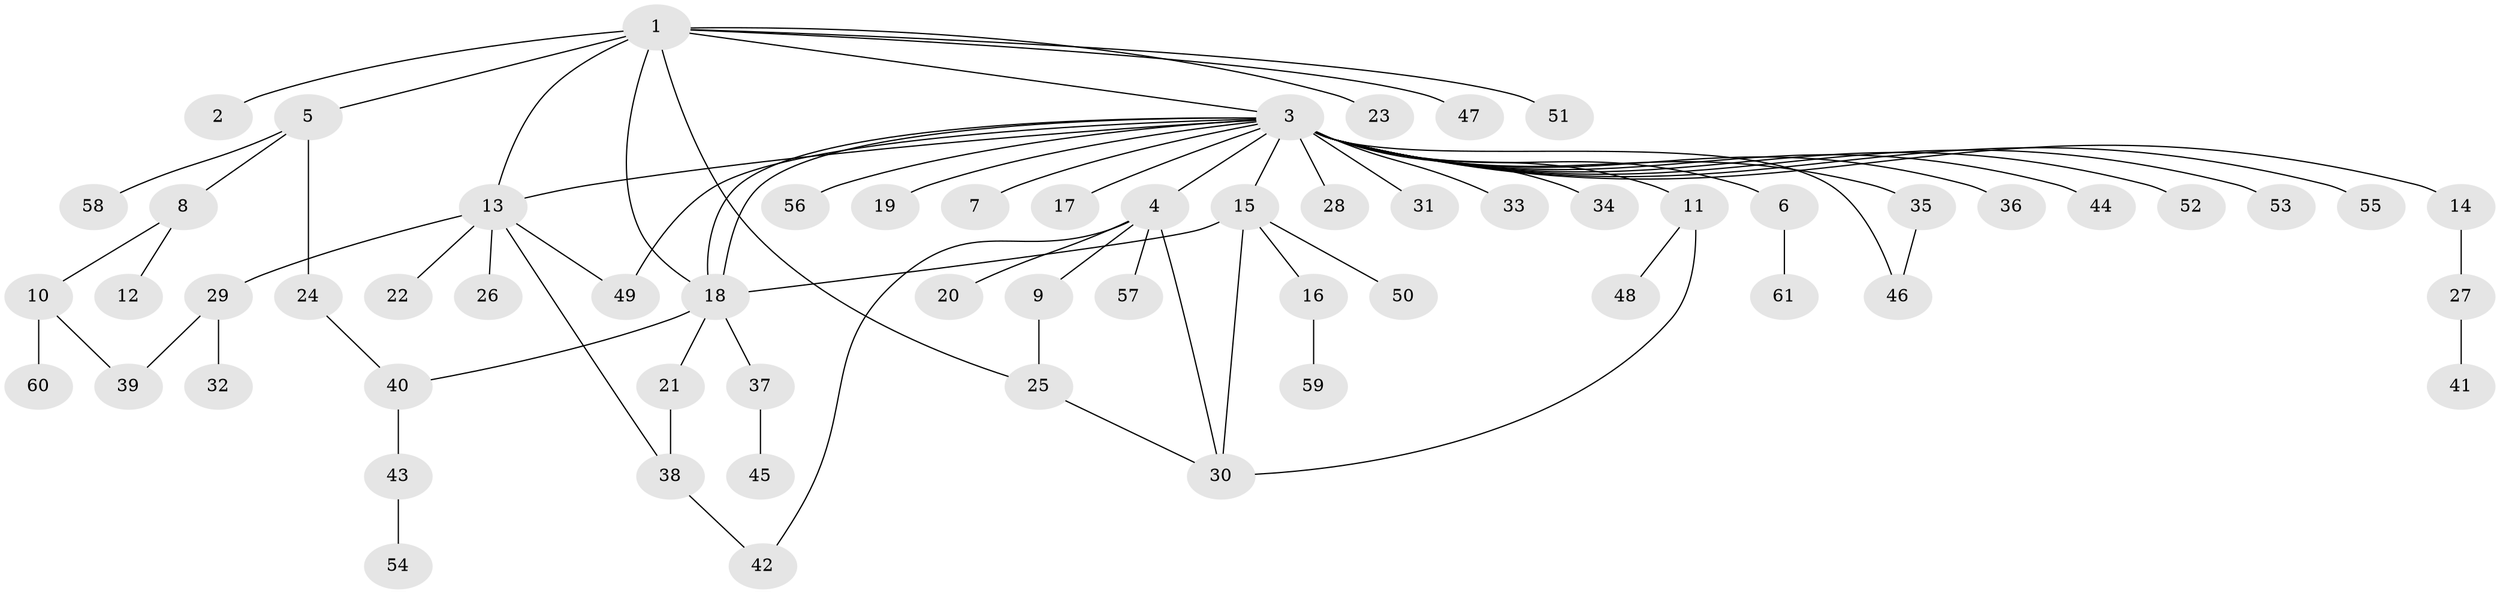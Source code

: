 // coarse degree distribution, {5: 0.023255813953488372, 1: 0.5581395348837209, 6: 0.046511627906976744, 2: 0.20930232558139536, 22: 0.023255813953488372, 4: 0.046511627906976744, 3: 0.06976744186046512, 8: 0.023255813953488372}
// Generated by graph-tools (version 1.1) at 2025/36/03/04/25 23:36:53]
// undirected, 61 vertices, 74 edges
graph export_dot {
  node [color=gray90,style=filled];
  1;
  2;
  3;
  4;
  5;
  6;
  7;
  8;
  9;
  10;
  11;
  12;
  13;
  14;
  15;
  16;
  17;
  18;
  19;
  20;
  21;
  22;
  23;
  24;
  25;
  26;
  27;
  28;
  29;
  30;
  31;
  32;
  33;
  34;
  35;
  36;
  37;
  38;
  39;
  40;
  41;
  42;
  43;
  44;
  45;
  46;
  47;
  48;
  49;
  50;
  51;
  52;
  53;
  54;
  55;
  56;
  57;
  58;
  59;
  60;
  61;
  1 -- 2;
  1 -- 3;
  1 -- 5;
  1 -- 13;
  1 -- 18;
  1 -- 23;
  1 -- 25;
  1 -- 47;
  1 -- 51;
  3 -- 4;
  3 -- 6;
  3 -- 7;
  3 -- 11;
  3 -- 13;
  3 -- 14;
  3 -- 15;
  3 -- 17;
  3 -- 18;
  3 -- 18;
  3 -- 19;
  3 -- 28;
  3 -- 31;
  3 -- 33;
  3 -- 34;
  3 -- 35;
  3 -- 36;
  3 -- 44;
  3 -- 46;
  3 -- 49;
  3 -- 52;
  3 -- 53;
  3 -- 55;
  3 -- 56;
  4 -- 9;
  4 -- 20;
  4 -- 30;
  4 -- 42;
  4 -- 57;
  5 -- 8;
  5 -- 24;
  5 -- 58;
  6 -- 61;
  8 -- 10;
  8 -- 12;
  9 -- 25;
  10 -- 39;
  10 -- 60;
  11 -- 30;
  11 -- 48;
  13 -- 22;
  13 -- 26;
  13 -- 29;
  13 -- 38;
  13 -- 49;
  14 -- 27;
  15 -- 16;
  15 -- 18;
  15 -- 30;
  15 -- 50;
  16 -- 59;
  18 -- 21;
  18 -- 37;
  18 -- 40;
  21 -- 38;
  24 -- 40;
  25 -- 30;
  27 -- 41;
  29 -- 32;
  29 -- 39;
  35 -- 46;
  37 -- 45;
  38 -- 42;
  40 -- 43;
  43 -- 54;
}
